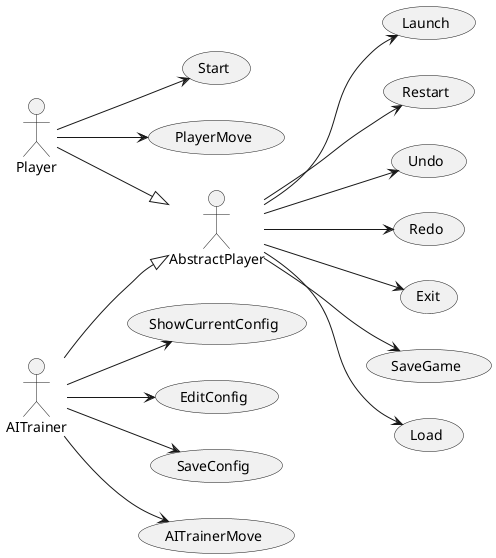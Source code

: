 @startuml UseCases
left to right direction
actor Player
actor AITrainer
actor AbstractPlayer

AITrainer -down-|> AbstractPlayer
Player -down-|> AbstractPlayer

usecase Launch
usecase Start
usecase PlayerMove
usecase Restart
usecase Undo
usecase Redo
usecase Exit
usecase SaveGame
usecase Load

AbstractPlayer --> Launch
AbstractPlayer --> Undo
AbstractPlayer --> Redo
AbstractPlayer --> Exit
AbstractPlayer --> SaveGame
AbstractPlayer --> Restart
AbstractPlayer --> Load

Player --> Start
Player --> PlayerMove

usecase ShowCurrentConfig
usecase EditConfig
usecase SaveConfig
usecase AITrainerMove

AITrainer --> ShowCurrentConfig
AITrainer --> EditConfig
AITrainer --> SaveConfig
AITrainer --> AITrainerMove

@enduml